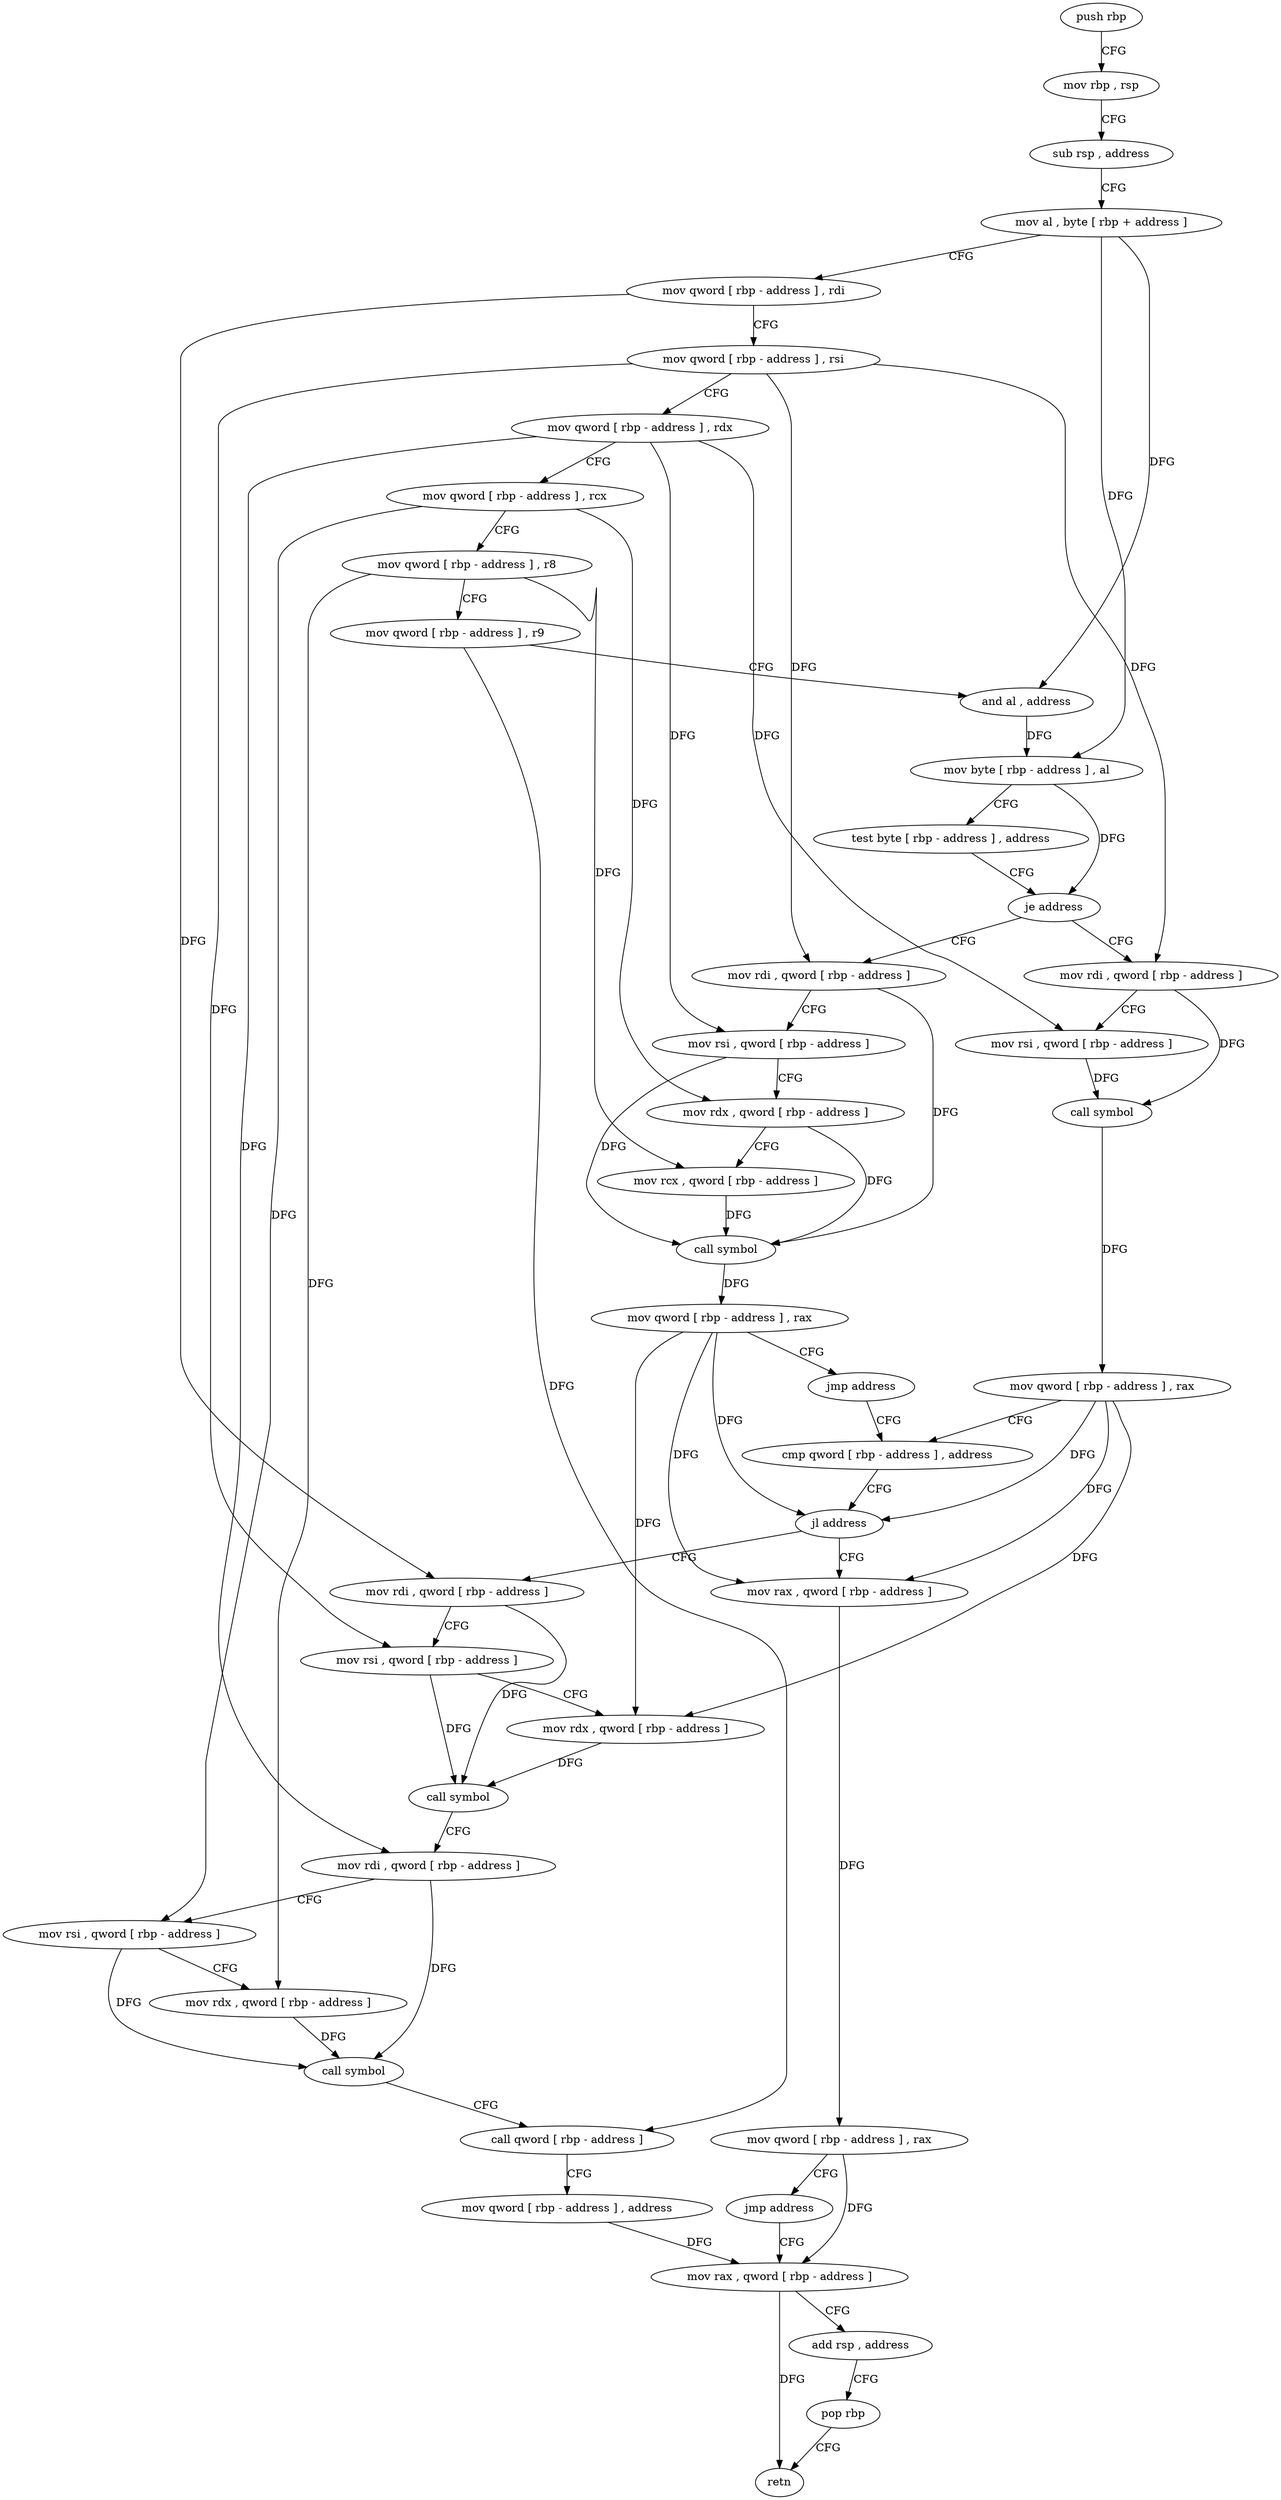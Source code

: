 digraph "func" {
"4245520" [label = "push rbp" ]
"4245521" [label = "mov rbp , rsp" ]
"4245524" [label = "sub rsp , address" ]
"4245528" [label = "mov al , byte [ rbp + address ]" ]
"4245531" [label = "mov qword [ rbp - address ] , rdi" ]
"4245535" [label = "mov qword [ rbp - address ] , rsi" ]
"4245539" [label = "mov qword [ rbp - address ] , rdx" ]
"4245543" [label = "mov qword [ rbp - address ] , rcx" ]
"4245547" [label = "mov qword [ rbp - address ] , r8" ]
"4245551" [label = "mov qword [ rbp - address ] , r9" ]
"4245555" [label = "and al , address" ]
"4245557" [label = "mov byte [ rbp - address ] , al" ]
"4245560" [label = "test byte [ rbp - address ] , address" ]
"4245564" [label = "je address" ]
"4245600" [label = "mov rdi , qword [ rbp - address ]" ]
"4245570" [label = "mov rdi , qword [ rbp - address ]" ]
"4245604" [label = "mov rsi , qword [ rbp - address ]" ]
"4245608" [label = "call symbol" ]
"4245613" [label = "mov qword [ rbp - address ] , rax" ]
"4245617" [label = "cmp qword [ rbp - address ] , address" ]
"4245574" [label = "mov rsi , qword [ rbp - address ]" ]
"4245578" [label = "mov rdx , qword [ rbp - address ]" ]
"4245582" [label = "mov rcx , qword [ rbp - address ]" ]
"4245586" [label = "call symbol" ]
"4245591" [label = "mov qword [ rbp - address ] , rax" ]
"4245595" [label = "jmp address" ]
"4245641" [label = "mov rdi , qword [ rbp - address ]" ]
"4245645" [label = "mov rsi , qword [ rbp - address ]" ]
"4245649" [label = "mov rdx , qword [ rbp - address ]" ]
"4245653" [label = "call symbol" ]
"4245658" [label = "mov rdi , qword [ rbp - address ]" ]
"4245662" [label = "mov rsi , qword [ rbp - address ]" ]
"4245666" [label = "mov rdx , qword [ rbp - address ]" ]
"4245670" [label = "call symbol" ]
"4245675" [label = "call qword [ rbp - address ]" ]
"4245678" [label = "mov qword [ rbp - address ] , address" ]
"4245686" [label = "mov rax , qword [ rbp - address ]" ]
"4245628" [label = "mov rax , qword [ rbp - address ]" ]
"4245632" [label = "mov qword [ rbp - address ] , rax" ]
"4245636" [label = "jmp address" ]
"4245622" [label = "jl address" ]
"4245690" [label = "add rsp , address" ]
"4245694" [label = "pop rbp" ]
"4245695" [label = "retn" ]
"4245520" -> "4245521" [ label = "CFG" ]
"4245521" -> "4245524" [ label = "CFG" ]
"4245524" -> "4245528" [ label = "CFG" ]
"4245528" -> "4245531" [ label = "CFG" ]
"4245528" -> "4245555" [ label = "DFG" ]
"4245528" -> "4245557" [ label = "DFG" ]
"4245531" -> "4245535" [ label = "CFG" ]
"4245531" -> "4245641" [ label = "DFG" ]
"4245535" -> "4245539" [ label = "CFG" ]
"4245535" -> "4245600" [ label = "DFG" ]
"4245535" -> "4245570" [ label = "DFG" ]
"4245535" -> "4245645" [ label = "DFG" ]
"4245539" -> "4245543" [ label = "CFG" ]
"4245539" -> "4245604" [ label = "DFG" ]
"4245539" -> "4245574" [ label = "DFG" ]
"4245539" -> "4245658" [ label = "DFG" ]
"4245543" -> "4245547" [ label = "CFG" ]
"4245543" -> "4245578" [ label = "DFG" ]
"4245543" -> "4245662" [ label = "DFG" ]
"4245547" -> "4245551" [ label = "CFG" ]
"4245547" -> "4245582" [ label = "DFG" ]
"4245547" -> "4245666" [ label = "DFG" ]
"4245551" -> "4245555" [ label = "CFG" ]
"4245551" -> "4245675" [ label = "DFG" ]
"4245555" -> "4245557" [ label = "DFG" ]
"4245557" -> "4245560" [ label = "CFG" ]
"4245557" -> "4245564" [ label = "DFG" ]
"4245560" -> "4245564" [ label = "CFG" ]
"4245564" -> "4245600" [ label = "CFG" ]
"4245564" -> "4245570" [ label = "CFG" ]
"4245600" -> "4245604" [ label = "CFG" ]
"4245600" -> "4245608" [ label = "DFG" ]
"4245570" -> "4245574" [ label = "CFG" ]
"4245570" -> "4245586" [ label = "DFG" ]
"4245604" -> "4245608" [ label = "DFG" ]
"4245608" -> "4245613" [ label = "DFG" ]
"4245613" -> "4245617" [ label = "CFG" ]
"4245613" -> "4245622" [ label = "DFG" ]
"4245613" -> "4245649" [ label = "DFG" ]
"4245613" -> "4245628" [ label = "DFG" ]
"4245617" -> "4245622" [ label = "CFG" ]
"4245574" -> "4245578" [ label = "CFG" ]
"4245574" -> "4245586" [ label = "DFG" ]
"4245578" -> "4245582" [ label = "CFG" ]
"4245578" -> "4245586" [ label = "DFG" ]
"4245582" -> "4245586" [ label = "DFG" ]
"4245586" -> "4245591" [ label = "DFG" ]
"4245591" -> "4245595" [ label = "CFG" ]
"4245591" -> "4245622" [ label = "DFG" ]
"4245591" -> "4245649" [ label = "DFG" ]
"4245591" -> "4245628" [ label = "DFG" ]
"4245595" -> "4245617" [ label = "CFG" ]
"4245641" -> "4245645" [ label = "CFG" ]
"4245641" -> "4245653" [ label = "DFG" ]
"4245645" -> "4245649" [ label = "CFG" ]
"4245645" -> "4245653" [ label = "DFG" ]
"4245649" -> "4245653" [ label = "DFG" ]
"4245653" -> "4245658" [ label = "CFG" ]
"4245658" -> "4245662" [ label = "CFG" ]
"4245658" -> "4245670" [ label = "DFG" ]
"4245662" -> "4245666" [ label = "CFG" ]
"4245662" -> "4245670" [ label = "DFG" ]
"4245666" -> "4245670" [ label = "DFG" ]
"4245670" -> "4245675" [ label = "CFG" ]
"4245675" -> "4245678" [ label = "CFG" ]
"4245678" -> "4245686" [ label = "DFG" ]
"4245686" -> "4245690" [ label = "CFG" ]
"4245686" -> "4245695" [ label = "DFG" ]
"4245628" -> "4245632" [ label = "DFG" ]
"4245632" -> "4245636" [ label = "CFG" ]
"4245632" -> "4245686" [ label = "DFG" ]
"4245636" -> "4245686" [ label = "CFG" ]
"4245622" -> "4245641" [ label = "CFG" ]
"4245622" -> "4245628" [ label = "CFG" ]
"4245690" -> "4245694" [ label = "CFG" ]
"4245694" -> "4245695" [ label = "CFG" ]
}
